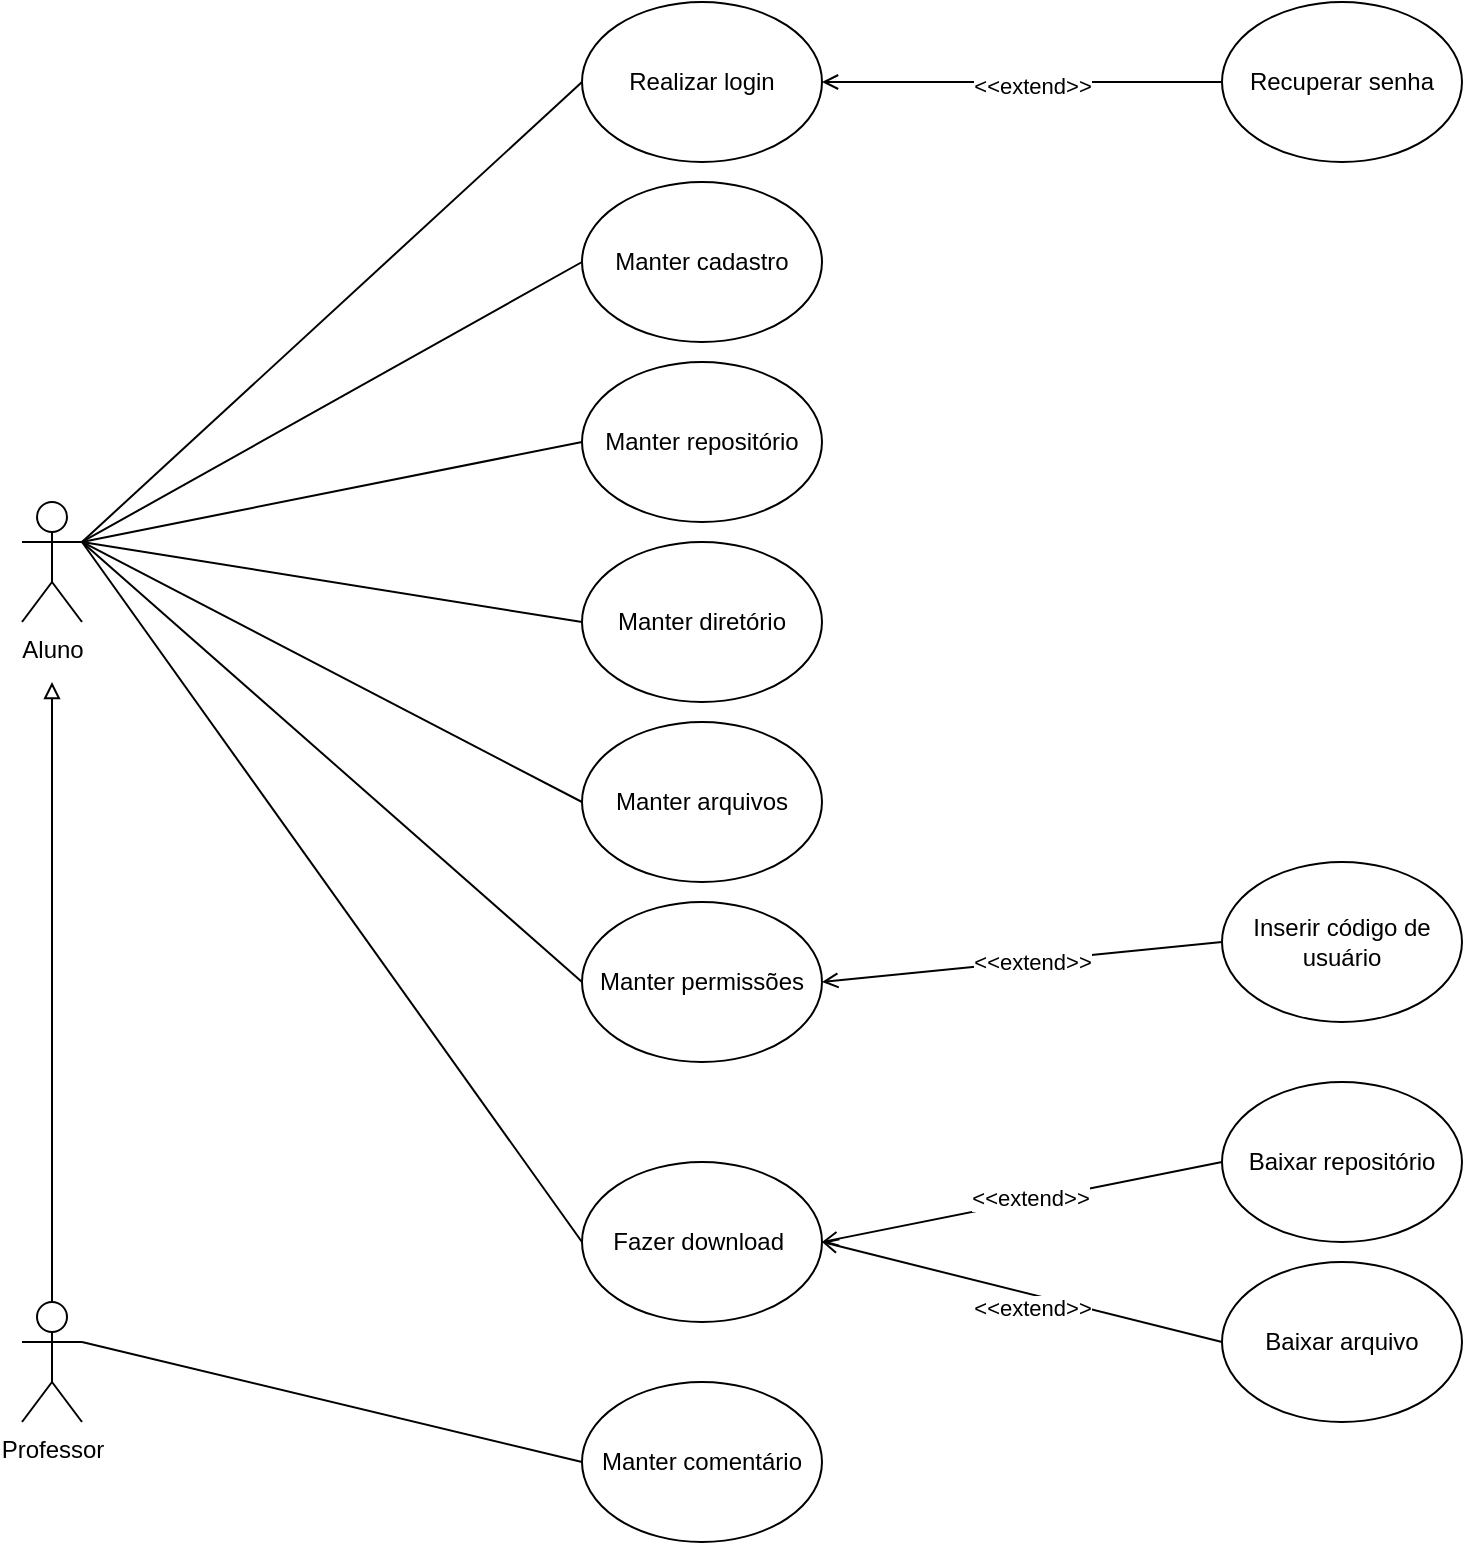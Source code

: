 <mxfile version="15.9.1" type="device"><diagram id="arHd3qsfyzW5e0JWyHiC" name="Page-1"><mxGraphModel dx="1126" dy="604" grid="1" gridSize="10" guides="1" tooltips="1" connect="1" arrows="1" fold="1" page="1" pageScale="1" pageWidth="827" pageHeight="1169" math="0" shadow="0"><root><mxCell id="0"/><mxCell id="1" parent="0"/><mxCell id="Vg_X-3NHPgaZ8rEIOvHH-1" value="Aluno" style="shape=umlActor;verticalLabelPosition=bottom;verticalAlign=top;html=1;outlineConnect=0;" vertex="1" parent="1"><mxGeometry x="40" y="280" width="30" height="60" as="geometry"/></mxCell><mxCell id="Vg_X-3NHPgaZ8rEIOvHH-5" value="Manter cadastro" style="ellipse;whiteSpace=wrap;html=1;" vertex="1" parent="1"><mxGeometry x="320" y="120" width="120" height="80" as="geometry"/></mxCell><mxCell id="Vg_X-3NHPgaZ8rEIOvHH-7" value="Manter repositório" style="ellipse;whiteSpace=wrap;html=1;" vertex="1" parent="1"><mxGeometry x="320" y="210" width="120" height="80" as="geometry"/></mxCell><mxCell id="Vg_X-3NHPgaZ8rEIOvHH-8" value="Manter diretório" style="ellipse;whiteSpace=wrap;html=1;" vertex="1" parent="1"><mxGeometry x="320" y="300" width="120" height="80" as="geometry"/></mxCell><mxCell id="Vg_X-3NHPgaZ8rEIOvHH-9" value="Manter arquivos" style="ellipse;whiteSpace=wrap;html=1;" vertex="1" parent="1"><mxGeometry x="320" y="390" width="120" height="80" as="geometry"/></mxCell><mxCell id="Vg_X-3NHPgaZ8rEIOvHH-10" value="Manter permissões" style="ellipse;whiteSpace=wrap;html=1;" vertex="1" parent="1"><mxGeometry x="320" y="480" width="120" height="80" as="geometry"/></mxCell><mxCell id="Vg_X-3NHPgaZ8rEIOvHH-11" value="" style="endArrow=none;html=1;rounded=0;exitX=1;exitY=0.333;exitDx=0;exitDy=0;exitPerimeter=0;entryX=0;entryY=0.5;entryDx=0;entryDy=0;" edge="1" parent="1" source="Vg_X-3NHPgaZ8rEIOvHH-1" target="Vg_X-3NHPgaZ8rEIOvHH-5"><mxGeometry width="50" height="50" relative="1" as="geometry"><mxPoint x="440" y="330" as="sourcePoint"/><mxPoint x="490" y="280" as="targetPoint"/></mxGeometry></mxCell><mxCell id="Vg_X-3NHPgaZ8rEIOvHH-12" value="" style="endArrow=none;html=1;rounded=0;exitX=1;exitY=0.333;exitDx=0;exitDy=0;exitPerimeter=0;entryX=0;entryY=0.5;entryDx=0;entryDy=0;" edge="1" parent="1" source="Vg_X-3NHPgaZ8rEIOvHH-1" target="Vg_X-3NHPgaZ8rEIOvHH-7"><mxGeometry width="50" height="50" relative="1" as="geometry"><mxPoint x="90" y="270" as="sourcePoint"/><mxPoint x="330" y="170" as="targetPoint"/></mxGeometry></mxCell><mxCell id="Vg_X-3NHPgaZ8rEIOvHH-21" value="Fazer download&amp;nbsp;" style="ellipse;whiteSpace=wrap;html=1;" vertex="1" parent="1"><mxGeometry x="320" y="610" width="120" height="80" as="geometry"/></mxCell><mxCell id="Vg_X-3NHPgaZ8rEIOvHH-22" value="" style="endArrow=none;html=1;rounded=0;entryX=0;entryY=0.5;entryDx=0;entryDy=0;exitX=1;exitY=0.333;exitDx=0;exitDy=0;exitPerimeter=0;" edge="1" parent="1" source="Vg_X-3NHPgaZ8rEIOvHH-1" target="Vg_X-3NHPgaZ8rEIOvHH-21"><mxGeometry width="50" height="50" relative="1" as="geometry"><mxPoint x="100" y="290" as="sourcePoint"/><mxPoint x="330" y="260" as="targetPoint"/></mxGeometry></mxCell><mxCell id="Vg_X-3NHPgaZ8rEIOvHH-23" value="Baixar arquivo" style="ellipse;whiteSpace=wrap;html=1;" vertex="1" parent="1"><mxGeometry x="640" y="660" width="120" height="80" as="geometry"/></mxCell><mxCell id="Vg_X-3NHPgaZ8rEIOvHH-24" value="Baixar repositório" style="ellipse;whiteSpace=wrap;html=1;" vertex="1" parent="1"><mxGeometry x="640" y="570" width="120" height="80" as="geometry"/></mxCell><mxCell id="Vg_X-3NHPgaZ8rEIOvHH-25" value="" style="endArrow=open;html=1;rounded=0;endFill=0;entryX=1;entryY=0.5;entryDx=0;entryDy=0;exitX=0;exitY=0.5;exitDx=0;exitDy=0;" edge="1" parent="1" source="Vg_X-3NHPgaZ8rEIOvHH-24" target="Vg_X-3NHPgaZ8rEIOvHH-21"><mxGeometry width="50" height="50" relative="1" as="geometry"><mxPoint x="630" y="430" as="sourcePoint"/><mxPoint x="430" y="380" as="targetPoint"/></mxGeometry></mxCell><mxCell id="Vg_X-3NHPgaZ8rEIOvHH-26" value="&amp;lt;&amp;lt;extend&amp;gt;&amp;gt;" style="edgeLabel;html=1;align=center;verticalAlign=middle;resizable=0;points=[];" vertex="1" connectable="0" parent="Vg_X-3NHPgaZ8rEIOvHH-25"><mxGeometry x="-0.213" relative="1" as="geometry"><mxPoint x="-17" y="2" as="offset"/></mxGeometry></mxCell><mxCell id="Vg_X-3NHPgaZ8rEIOvHH-27" value="" style="endArrow=open;html=1;rounded=0;endFill=0;entryX=1;entryY=0.5;entryDx=0;entryDy=0;exitX=0;exitY=0.5;exitDx=0;exitDy=0;" edge="1" parent="1" source="Vg_X-3NHPgaZ8rEIOvHH-23" target="Vg_X-3NHPgaZ8rEIOvHH-21"><mxGeometry width="50" height="50" relative="1" as="geometry"><mxPoint x="650" y="450" as="sourcePoint"/><mxPoint x="450" y="440" as="targetPoint"/></mxGeometry></mxCell><mxCell id="Vg_X-3NHPgaZ8rEIOvHH-28" value="&amp;lt;&amp;lt;extend&amp;gt;&amp;gt;" style="edgeLabel;html=1;align=center;verticalAlign=middle;resizable=0;points=[];" vertex="1" connectable="0" parent="Vg_X-3NHPgaZ8rEIOvHH-27"><mxGeometry x="-0.213" relative="1" as="geometry"><mxPoint x="-17" y="2" as="offset"/></mxGeometry></mxCell><mxCell id="Vg_X-3NHPgaZ8rEIOvHH-31" value="" style="endArrow=none;html=1;rounded=0;exitX=1;exitY=0.333;exitDx=0;exitDy=0;exitPerimeter=0;entryX=0;entryY=0.5;entryDx=0;entryDy=0;" edge="1" parent="1" source="Vg_X-3NHPgaZ8rEIOvHH-1" target="Vg_X-3NHPgaZ8rEIOvHH-8"><mxGeometry width="50" height="50" relative="1" as="geometry"><mxPoint x="80" y="310" as="sourcePoint"/><mxPoint x="330" y="260" as="targetPoint"/></mxGeometry></mxCell><mxCell id="Vg_X-3NHPgaZ8rEIOvHH-32" value="" style="endArrow=none;html=1;rounded=0;entryX=0;entryY=0.5;entryDx=0;entryDy=0;exitX=1;exitY=0.333;exitDx=0;exitDy=0;exitPerimeter=0;" edge="1" parent="1" source="Vg_X-3NHPgaZ8rEIOvHH-1" target="Vg_X-3NHPgaZ8rEIOvHH-9"><mxGeometry width="50" height="50" relative="1" as="geometry"><mxPoint x="80" y="310" as="sourcePoint"/><mxPoint x="330" y="350" as="targetPoint"/></mxGeometry></mxCell><mxCell id="Vg_X-3NHPgaZ8rEIOvHH-33" value="" style="endArrow=none;html=1;rounded=0;entryX=0;entryY=0.5;entryDx=0;entryDy=0;exitX=1;exitY=0.333;exitDx=0;exitDy=0;exitPerimeter=0;" edge="1" parent="1" source="Vg_X-3NHPgaZ8rEIOvHH-1" target="Vg_X-3NHPgaZ8rEIOvHH-10"><mxGeometry width="50" height="50" relative="1" as="geometry"><mxPoint x="80" y="310" as="sourcePoint"/><mxPoint x="330" y="440" as="targetPoint"/></mxGeometry></mxCell><mxCell id="Vg_X-3NHPgaZ8rEIOvHH-34" value="Professor" style="shape=umlActor;verticalLabelPosition=bottom;verticalAlign=top;html=1;outlineConnect=0;" vertex="1" parent="1"><mxGeometry x="40" y="680" width="30" height="60" as="geometry"/></mxCell><mxCell id="Vg_X-3NHPgaZ8rEIOvHH-37" value="" style="endArrow=block;html=1;rounded=0;exitX=0.5;exitY=0;exitDx=0;exitDy=0;exitPerimeter=0;endFill=0;" edge="1" parent="1" source="Vg_X-3NHPgaZ8rEIOvHH-34"><mxGeometry width="50" height="50" relative="1" as="geometry"><mxPoint x="270" y="510" as="sourcePoint"/><mxPoint x="55" y="370" as="targetPoint"/></mxGeometry></mxCell><mxCell id="Vg_X-3NHPgaZ8rEIOvHH-38" value="Realizar login" style="ellipse;whiteSpace=wrap;html=1;" vertex="1" parent="1"><mxGeometry x="320" y="30" width="120" height="80" as="geometry"/></mxCell><mxCell id="Vg_X-3NHPgaZ8rEIOvHH-39" value="" style="endArrow=none;html=1;rounded=0;exitX=1;exitY=0.333;exitDx=0;exitDy=0;exitPerimeter=0;entryX=0;entryY=0.5;entryDx=0;entryDy=0;" edge="1" parent="1" source="Vg_X-3NHPgaZ8rEIOvHH-1" target="Vg_X-3NHPgaZ8rEIOvHH-38"><mxGeometry width="50" height="50" relative="1" as="geometry"><mxPoint x="80" y="310" as="sourcePoint"/><mxPoint x="330" y="170" as="targetPoint"/></mxGeometry></mxCell><mxCell id="Vg_X-3NHPgaZ8rEIOvHH-40" value="Recuperar senha" style="ellipse;whiteSpace=wrap;html=1;" vertex="1" parent="1"><mxGeometry x="640" y="30" width="120" height="80" as="geometry"/></mxCell><mxCell id="Vg_X-3NHPgaZ8rEIOvHH-41" value="" style="endArrow=open;html=1;rounded=0;endFill=0;entryX=1;entryY=0.5;entryDx=0;entryDy=0;exitX=0;exitY=0.5;exitDx=0;exitDy=0;" edge="1" parent="1" source="Vg_X-3NHPgaZ8rEIOvHH-40" target="Vg_X-3NHPgaZ8rEIOvHH-38"><mxGeometry width="50" height="50" relative="1" as="geometry"><mxPoint x="650" y="30" as="sourcePoint"/><mxPoint x="450" y="80.0" as="targetPoint"/></mxGeometry></mxCell><mxCell id="Vg_X-3NHPgaZ8rEIOvHH-42" value="&amp;lt;&amp;lt;extend&amp;gt;&amp;gt;" style="edgeLabel;html=1;align=center;verticalAlign=middle;resizable=0;points=[];" vertex="1" connectable="0" parent="Vg_X-3NHPgaZ8rEIOvHH-41"><mxGeometry x="-0.213" relative="1" as="geometry"><mxPoint x="-17" y="2" as="offset"/></mxGeometry></mxCell><mxCell id="Vg_X-3NHPgaZ8rEIOvHH-43" value="Manter comentário" style="ellipse;whiteSpace=wrap;html=1;" vertex="1" parent="1"><mxGeometry x="320" y="720" width="120" height="80" as="geometry"/></mxCell><mxCell id="Vg_X-3NHPgaZ8rEIOvHH-44" value="" style="endArrow=none;html=1;rounded=0;entryX=0;entryY=0.5;entryDx=0;entryDy=0;exitX=1;exitY=0.333;exitDx=0;exitDy=0;exitPerimeter=0;" edge="1" parent="1" source="Vg_X-3NHPgaZ8rEIOvHH-34" target="Vg_X-3NHPgaZ8rEIOvHH-43"><mxGeometry width="50" height="50" relative="1" as="geometry"><mxPoint x="80" y="310" as="sourcePoint"/><mxPoint x="330" y="620.0" as="targetPoint"/></mxGeometry></mxCell><mxCell id="Vg_X-3NHPgaZ8rEIOvHH-45" value="Inserir código de usuário" style="ellipse;whiteSpace=wrap;html=1;" vertex="1" parent="1"><mxGeometry x="640" y="460" width="120" height="80" as="geometry"/></mxCell><mxCell id="Vg_X-3NHPgaZ8rEIOvHH-46" value="" style="endArrow=open;html=1;rounded=0;endFill=0;entryX=1;entryY=0.5;entryDx=0;entryDy=0;exitX=0;exitY=0.5;exitDx=0;exitDy=0;" edge="1" parent="1" source="Vg_X-3NHPgaZ8rEIOvHH-45" target="Vg_X-3NHPgaZ8rEIOvHH-10"><mxGeometry width="50" height="50" relative="1" as="geometry"><mxPoint x="650" y="570" as="sourcePoint"/><mxPoint x="450" y="620.0" as="targetPoint"/></mxGeometry></mxCell><mxCell id="Vg_X-3NHPgaZ8rEIOvHH-47" value="&amp;lt;&amp;lt;extend&amp;gt;&amp;gt;" style="edgeLabel;html=1;align=center;verticalAlign=middle;resizable=0;points=[];" vertex="1" connectable="0" parent="Vg_X-3NHPgaZ8rEIOvHH-46"><mxGeometry x="-0.213" relative="1" as="geometry"><mxPoint x="-17" y="2" as="offset"/></mxGeometry></mxCell></root></mxGraphModel></diagram></mxfile>
